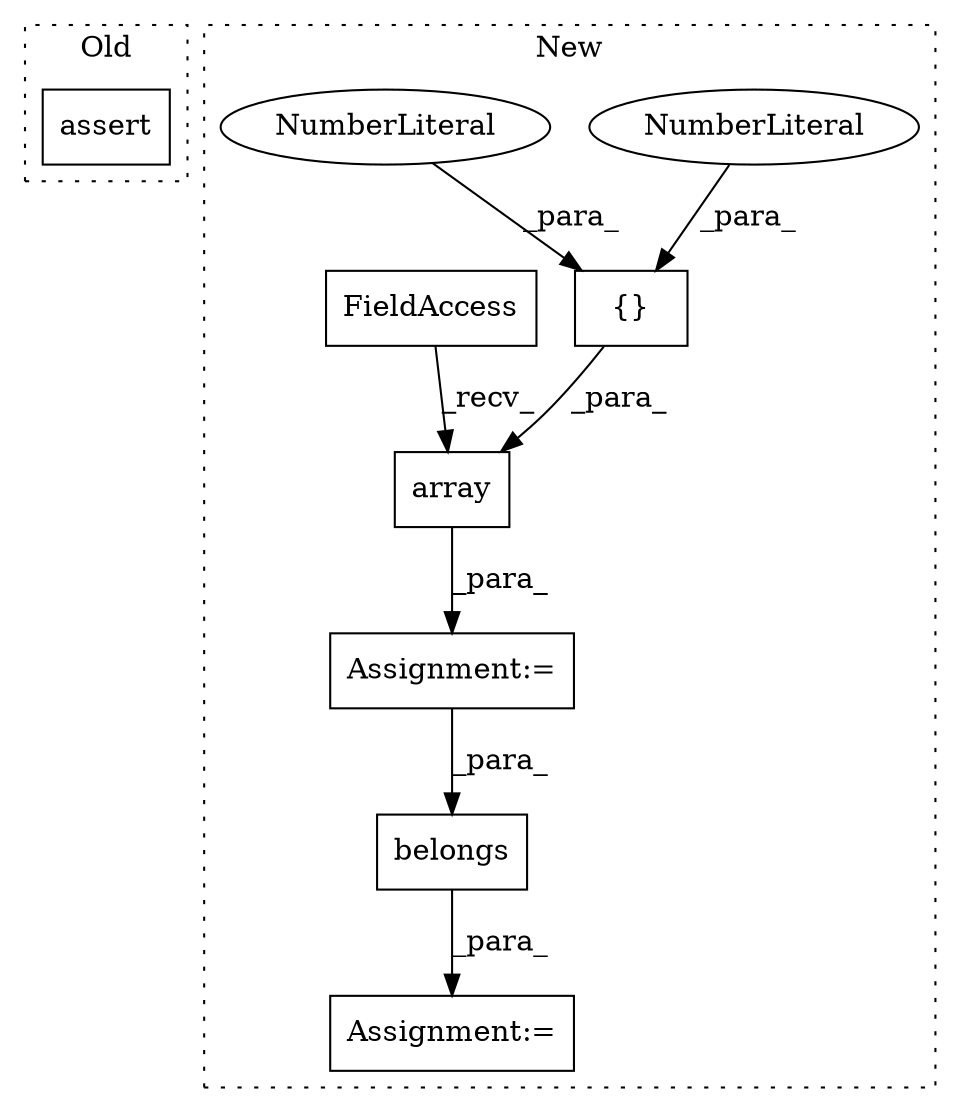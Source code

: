 digraph G {
subgraph cluster0 {
1 [label="assert" a="32" s="16274,16311" l="11,1" shape="box"];
label = "Old";
style="dotted";
}
subgraph cluster1 {
2 [label="belongs" a="32" s="16302,16314" l="8,1" shape="box"];
3 [label="Assignment:=" a="7" s="16290" l="1" shape="box"];
4 [label="Assignment:=" a="7" s="16165" l="1" shape="box"];
5 [label="{}" a="4" s="16201,16221" l="1,1" shape="box"];
6 [label="NumberLiteral" a="34" s="16218" l="3" shape="ellipse"];
7 [label="NumberLiteral" a="34" s="16206" l="3" shape="ellipse"];
8 [label="array" a="32" s="16184,16222" l="6,1" shape="box"];
9 [label="FieldAccess" a="22" s="16166" l="17" shape="box"];
label = "New";
style="dotted";
}
2 -> 3 [label="_para_"];
4 -> 2 [label="_para_"];
5 -> 8 [label="_para_"];
6 -> 5 [label="_para_"];
7 -> 5 [label="_para_"];
8 -> 4 [label="_para_"];
9 -> 8 [label="_recv_"];
}